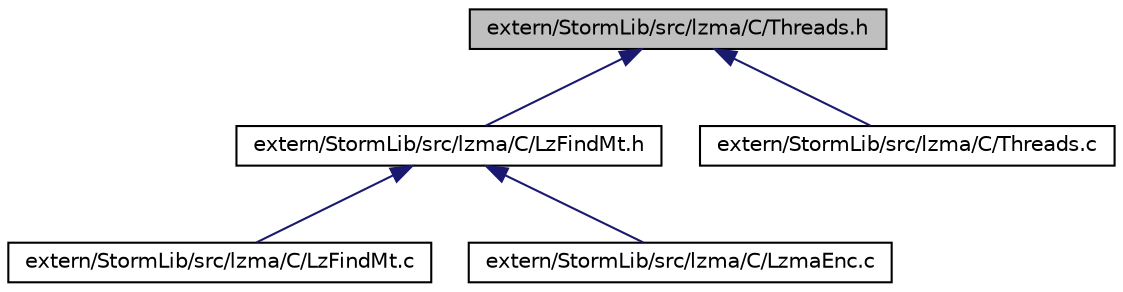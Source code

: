 digraph G
{
  edge [fontname="Helvetica",fontsize="10",labelfontname="Helvetica",labelfontsize="10"];
  node [fontname="Helvetica",fontsize="10",shape=record];
  Node1 [label="extern/StormLib/src/lzma/C/Threads.h",height=0.2,width=0.4,color="black", fillcolor="grey75", style="filled" fontcolor="black"];
  Node1 -> Node2 [dir="back",color="midnightblue",fontsize="10",style="solid",fontname="Helvetica"];
  Node2 [label="extern/StormLib/src/lzma/C/LzFindMt.h",height=0.2,width=0.4,color="black", fillcolor="white", style="filled",URL="$_lz_find_mt_8h.html"];
  Node2 -> Node3 [dir="back",color="midnightblue",fontsize="10",style="solid",fontname="Helvetica"];
  Node3 [label="extern/StormLib/src/lzma/C/LzFindMt.c",height=0.2,width=0.4,color="black", fillcolor="white", style="filled",URL="$_lz_find_mt_8c.html"];
  Node2 -> Node4 [dir="back",color="midnightblue",fontsize="10",style="solid",fontname="Helvetica"];
  Node4 [label="extern/StormLib/src/lzma/C/LzmaEnc.c",height=0.2,width=0.4,color="black", fillcolor="white", style="filled",URL="$_lzma_enc_8c.html"];
  Node1 -> Node5 [dir="back",color="midnightblue",fontsize="10",style="solid",fontname="Helvetica"];
  Node5 [label="extern/StormLib/src/lzma/C/Threads.c",height=0.2,width=0.4,color="black", fillcolor="white", style="filled",URL="$_threads_8c.html"];
}
